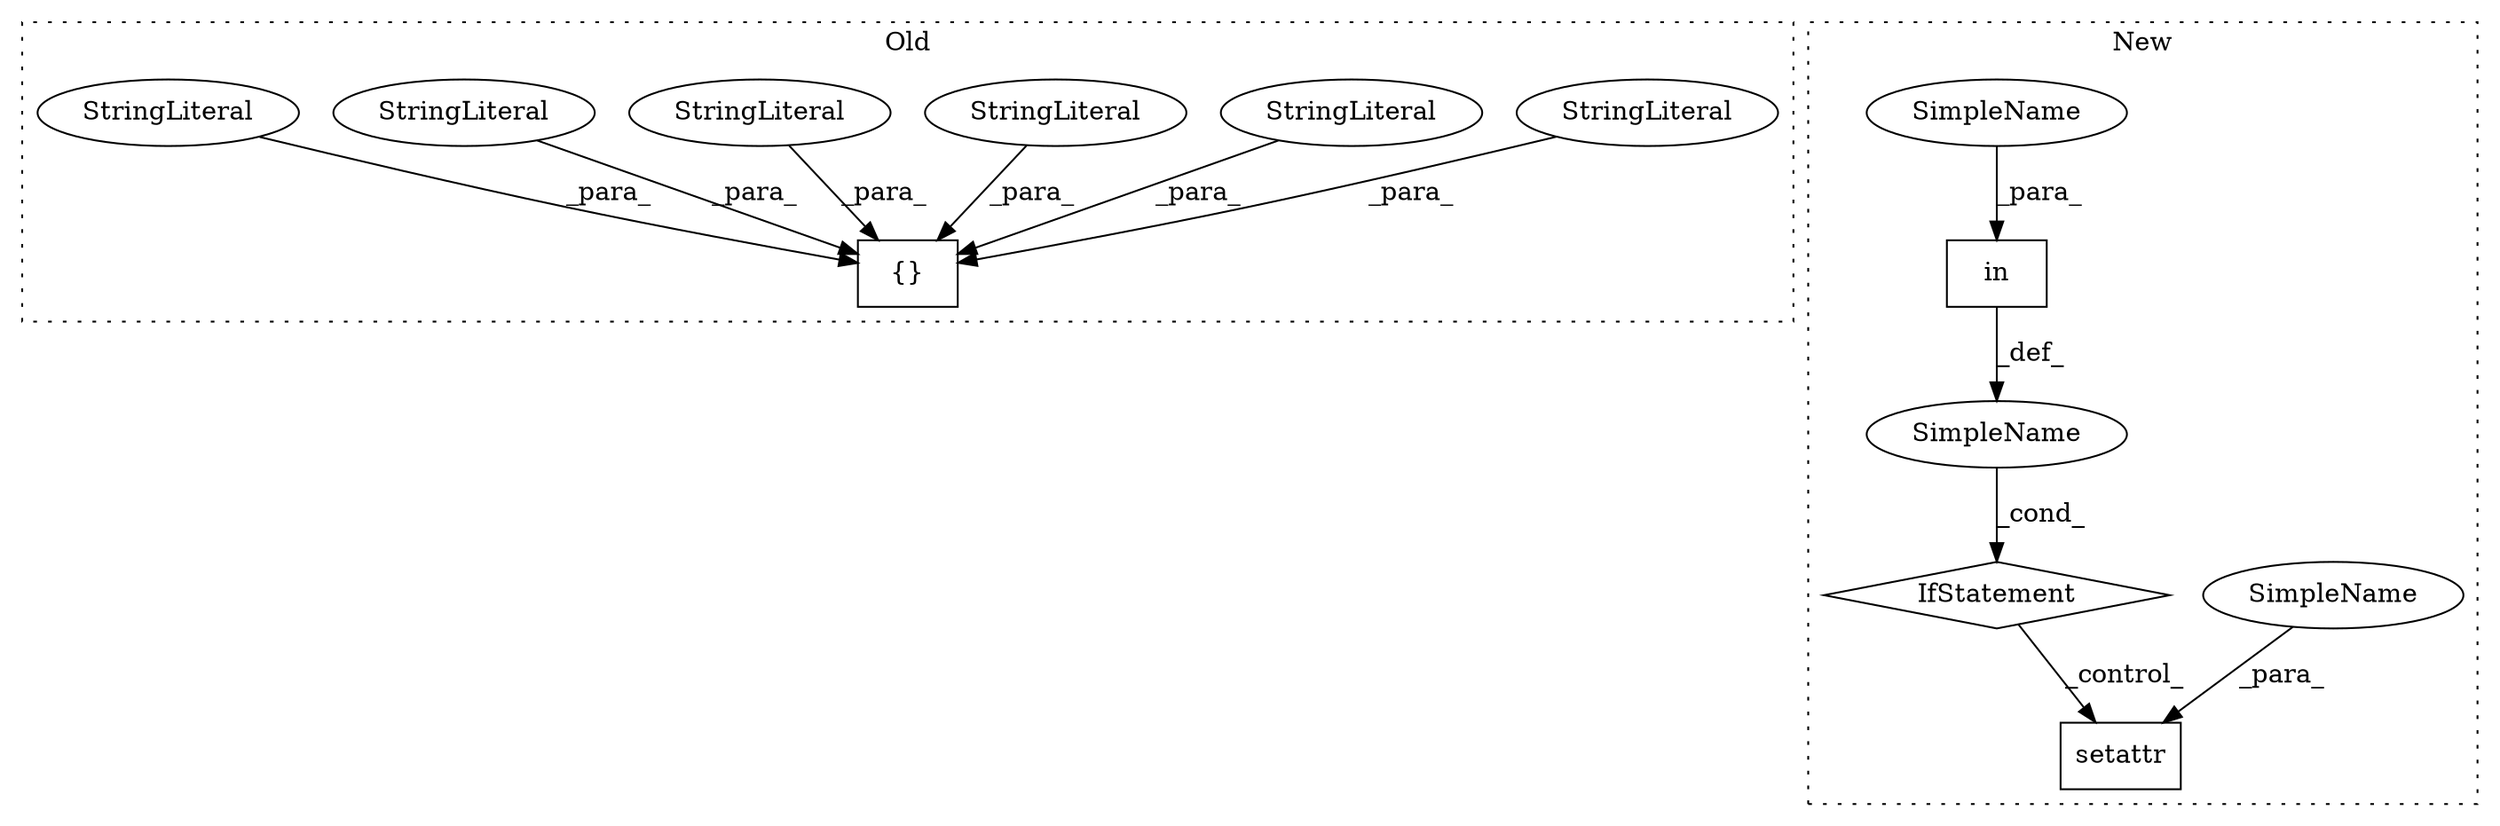 digraph G {
subgraph cluster0 {
1 [label="{}" a="4" s="5167,5243" l="1,1" shape="box"];
3 [label="StringLiteral" a="45" s="5211" l="15" shape="ellipse"];
7 [label="StringLiteral" a="45" s="5173" l="12" shape="ellipse"];
8 [label="StringLiteral" a="45" s="5168" l="4" shape="ellipse"];
9 [label="StringLiteral" a="45" s="5227" l="16" shape="ellipse"];
10 [label="StringLiteral" a="45" s="5198" l="12" shape="ellipse"];
11 [label="StringLiteral" a="45" s="5186" l="11" shape="ellipse"];
label = "Old";
style="dotted";
}
subgraph cluster1 {
2 [label="setattr" a="32" s="4963,5018" l="8,1" shape="box"];
4 [label="IfStatement" a="25" s="4929,4951" l="10,2" shape="diamond"];
5 [label="SimpleName" a="42" s="" l="" shape="ellipse"];
6 [label="in" a="105" s="4939" l="12" shape="box"];
12 [label="SimpleName" a="42" s="4975" l="1" shape="ellipse"];
13 [label="SimpleName" a="42" s="4939" l="1" shape="ellipse"];
label = "New";
style="dotted";
}
3 -> 1 [label="_para_"];
4 -> 2 [label="_control_"];
5 -> 4 [label="_cond_"];
6 -> 5 [label="_def_"];
7 -> 1 [label="_para_"];
8 -> 1 [label="_para_"];
9 -> 1 [label="_para_"];
10 -> 1 [label="_para_"];
11 -> 1 [label="_para_"];
12 -> 2 [label="_para_"];
13 -> 6 [label="_para_"];
}